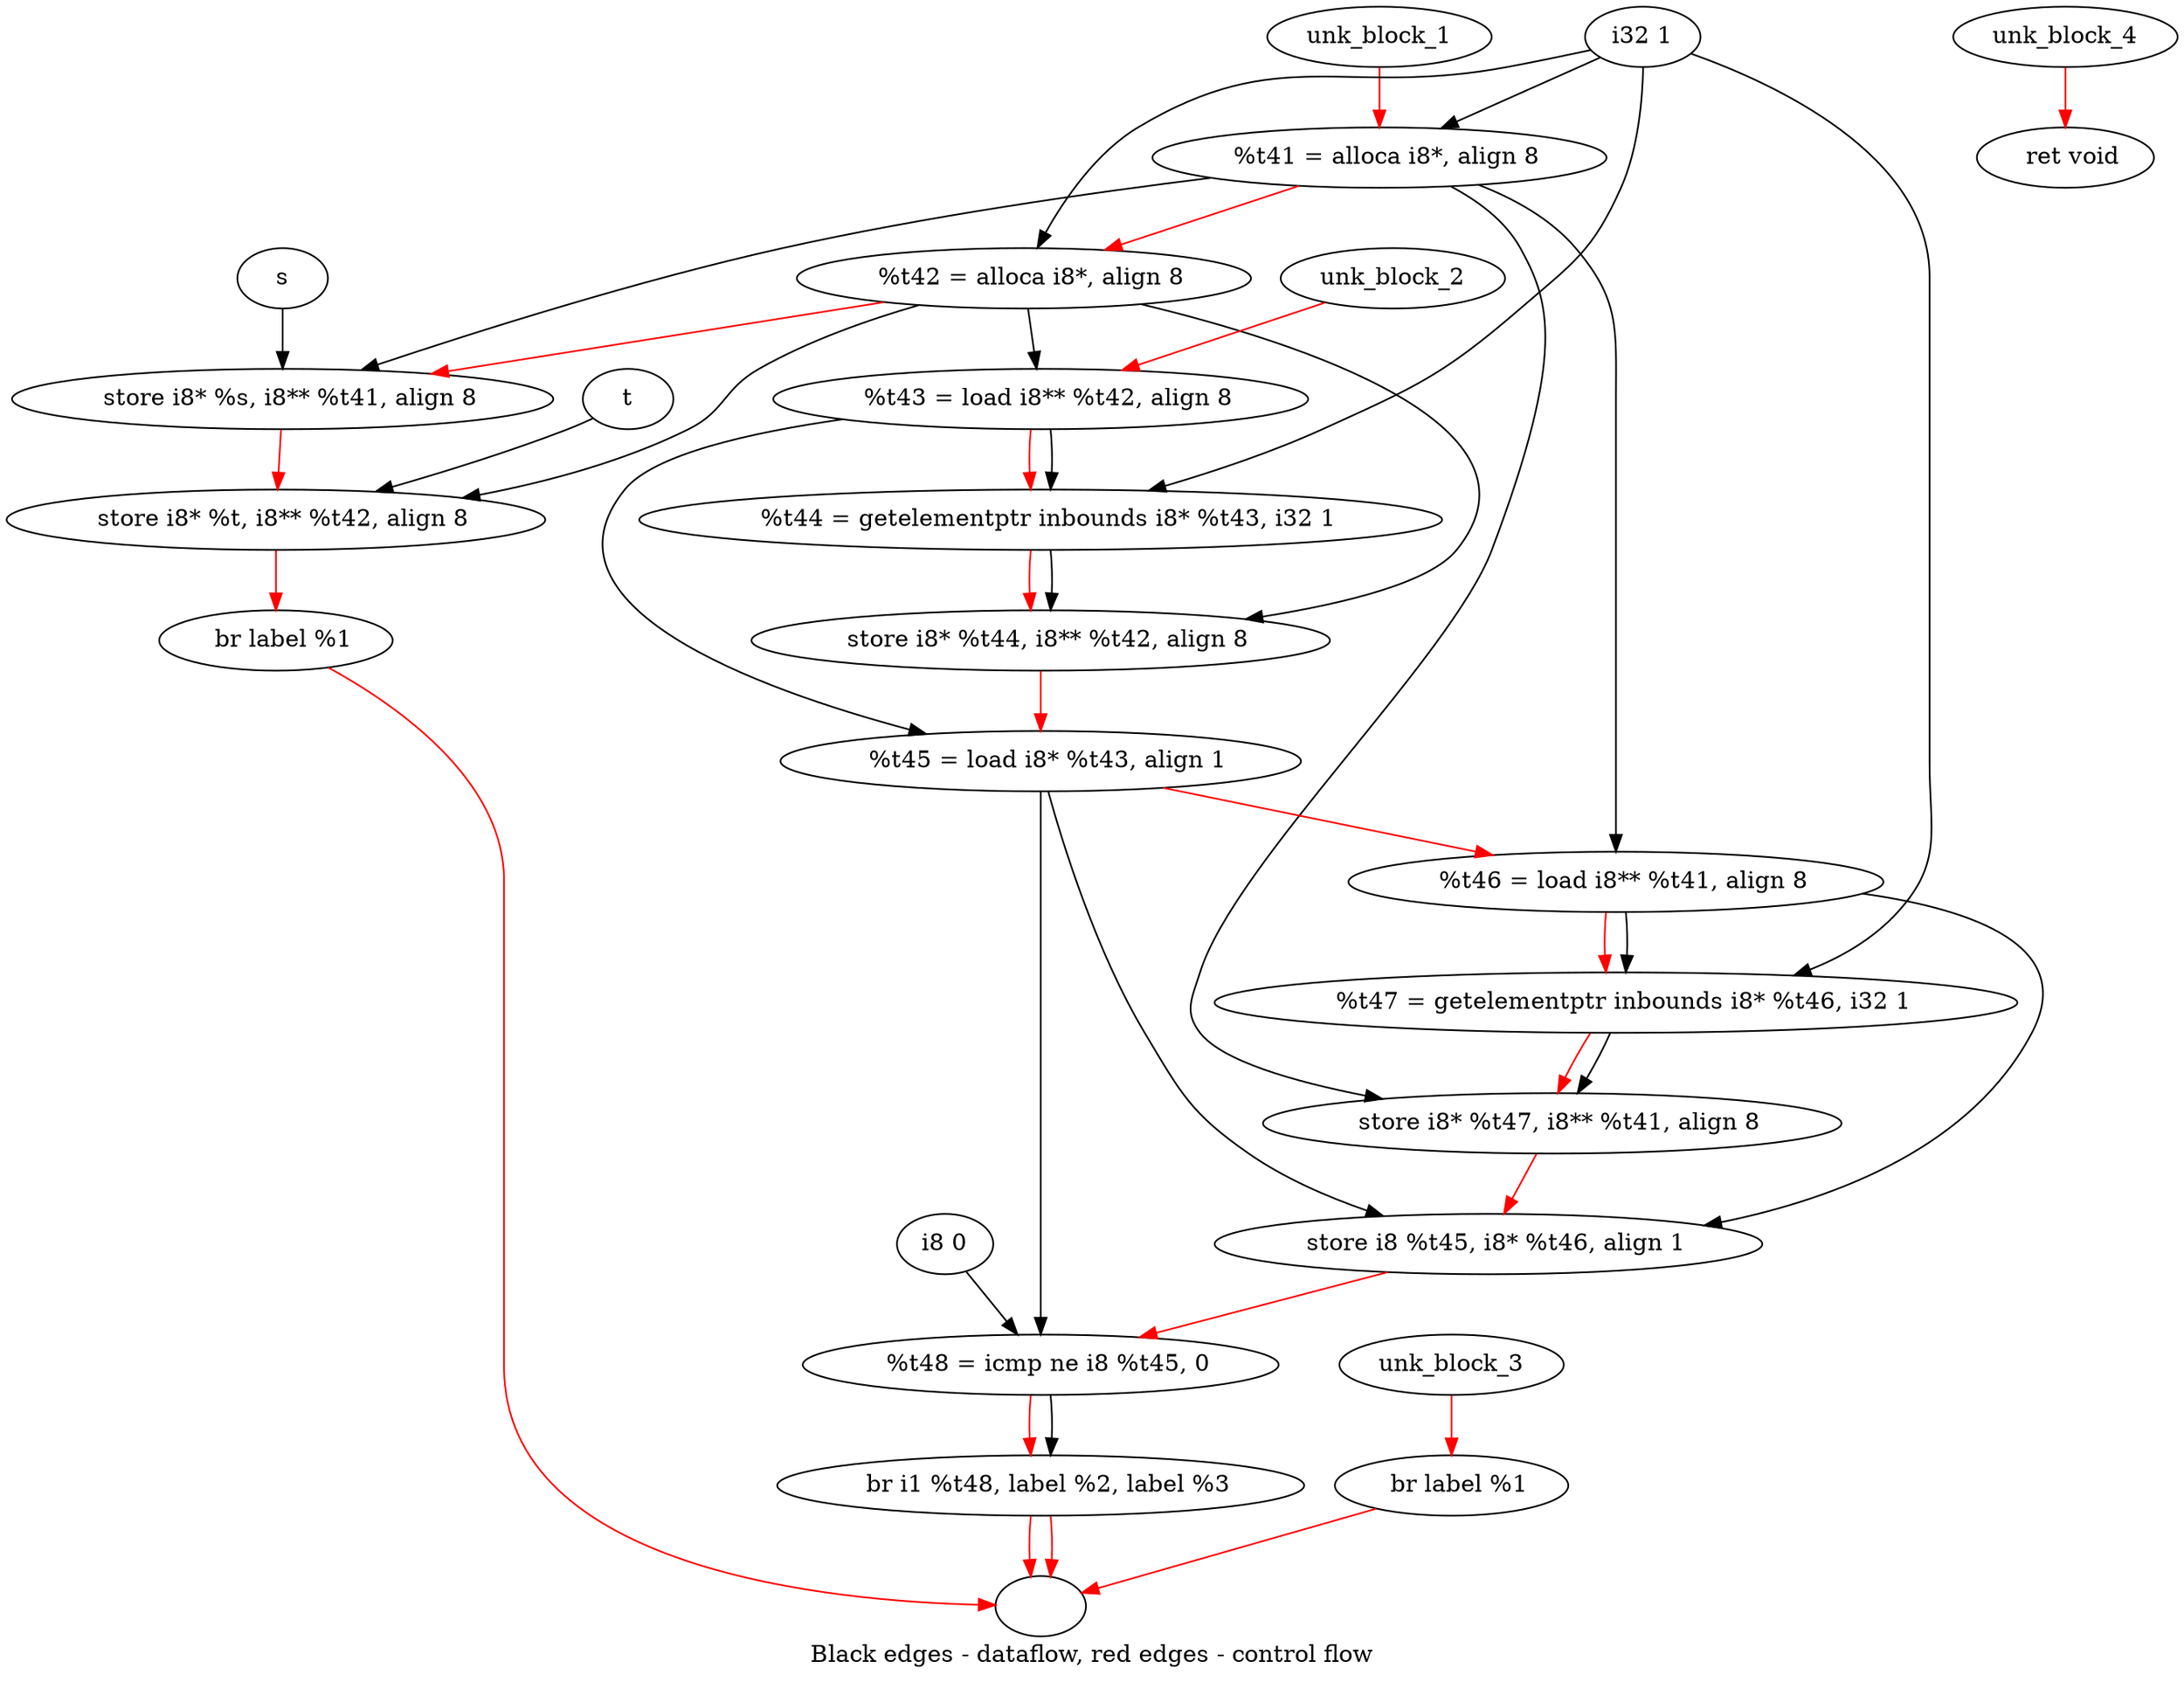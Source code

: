 digraph G {
compound=true
label="Black edges - dataflow, red edges - control flow"
"t41" [label="  %t41 = alloca i8*, align 8"]
"t42" [label="  %t42 = alloca i8*, align 8"]
"_1" [label="  store i8* %s, i8** %t41, align 8"]
"_2" [label="  store i8* %t, i8** %t42, align 8"]
"_3" [label="  br label %1"]
"unk_block_1" -> "t41"[color=red]
"i32 1" -> "t41"
"t41" -> "t42"[color=red weight=2]
"i32 1" -> "t42"
"t42" -> "_1"[color=red weight=2]
"s" -> "_1"
"t41" -> "_1"
"_1" -> "_2"[color=red weight=2]
"t" -> "_2"
"t42" -> "_2"
"_2" -> "_3"[color=red weight=2]
"_3" -> ""[color=red]

"t43" [label="  %t43 = load i8** %t42, align 8"]
"t44" [label="  %t44 = getelementptr inbounds i8* %t43, i32 1"]
"_4" [label="  store i8* %t44, i8** %t42, align 8"]
"t45" [label="  %t45 = load i8* %t43, align 1"]
"t46" [label="  %t46 = load i8** %t41, align 8"]
"t47" [label="  %t47 = getelementptr inbounds i8* %t46, i32 1"]
"_5" [label="  store i8* %t47, i8** %t41, align 8"]
"_6" [label="  store i8 %t45, i8* %t46, align 1"]
"t48" [label="  %t48 = icmp ne i8 %t45, 0"]
"_7" [label="  br i1 %t48, label %2, label %3"]
"unk_block_2" -> "t43"[color=red]
"t42" -> "t43"
"t43" -> "t44"[color=red weight=2]
"t43" -> "t44"
"i32 1" -> "t44"
"t44" -> "_4"[color=red weight=2]
"t44" -> "_4"
"t42" -> "_4"
"_4" -> "t45"[color=red weight=2]
"t43" -> "t45"
"t45" -> "t46"[color=red weight=2]
"t41" -> "t46"
"t46" -> "t47"[color=red weight=2]
"t46" -> "t47"
"i32 1" -> "t47"
"t47" -> "_5"[color=red weight=2]
"t47" -> "_5"
"t41" -> "_5"
"_5" -> "_6"[color=red weight=2]
"t45" -> "_6"
"t46" -> "_6"
"_6" -> "t48"[color=red weight=2]
"t45" -> "t48"
"i8 0" -> "t48"
"t48" -> "_7"[color=red weight=2]
"t48" -> "_7"
"_7" -> ""[color=red]
"_7" -> ""[color=red]

"_8" [label="  br label %1"]
"unk_block_3" -> "_8"[color=red]
"_8" -> ""[color=red]

"_9" [label="  ret void"]
"unk_block_4" -> "_9"[color=red]

}

